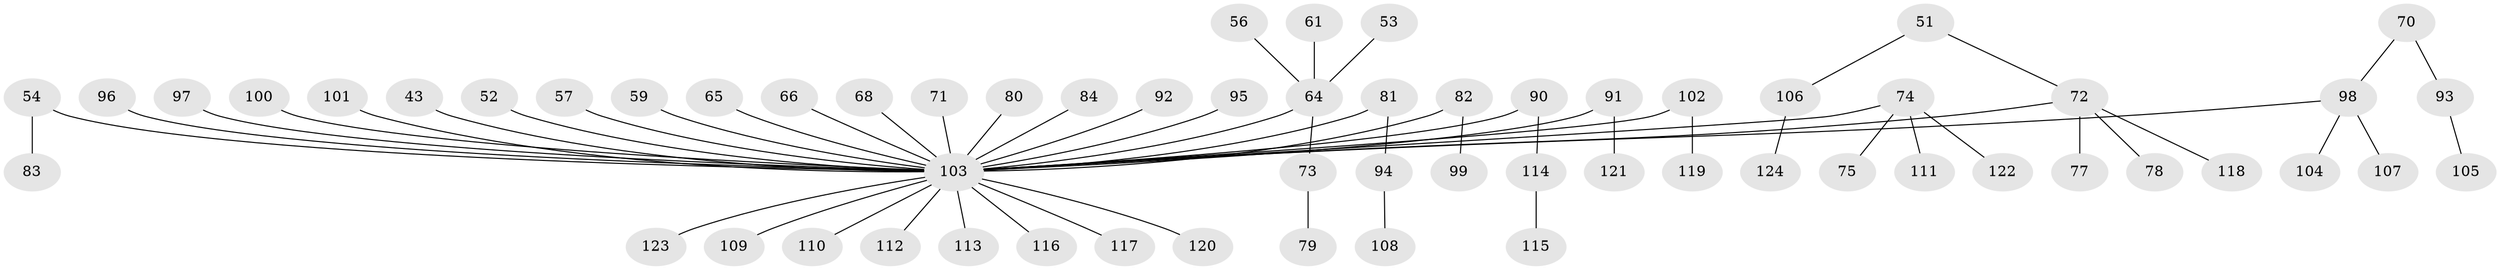 // original degree distribution, {6: 0.016129032258064516, 3: 0.12096774193548387, 7: 0.008064516129032258, 4: 0.04032258064516129, 5: 0.056451612903225805, 1: 0.49193548387096775, 2: 0.2661290322580645}
// Generated by graph-tools (version 1.1) at 2025/52/03/09/25 04:52:47]
// undirected, 62 vertices, 61 edges
graph export_dot {
graph [start="1"]
  node [color=gray90,style=filled];
  43;
  51 [super="+47"];
  52;
  53;
  54;
  56;
  57;
  59;
  61;
  64 [super="+23+14+50"];
  65;
  66;
  68;
  70;
  71;
  72 [super="+42+48"];
  73;
  74 [super="+63+36"];
  75;
  77;
  78;
  79;
  80;
  81;
  82 [super="+29+45"];
  83;
  84;
  90;
  91;
  92;
  93;
  94;
  95;
  96;
  97;
  98 [super="+67+69+85"];
  99;
  100;
  101;
  102;
  103 [super="+10+55+39+89+76+41"];
  104;
  105;
  106;
  107;
  108;
  109;
  110;
  111;
  112;
  113;
  114;
  115;
  116;
  117;
  118;
  119;
  120;
  121;
  122;
  123;
  124;
  43 -- 103;
  51 -- 106;
  51 -- 72;
  52 -- 103;
  53 -- 64;
  54 -- 83;
  54 -- 103;
  56 -- 64;
  57 -- 103;
  59 -- 103;
  61 -- 64;
  64 -- 73;
  64 -- 103;
  65 -- 103;
  66 -- 103;
  68 -- 103;
  70 -- 93;
  70 -- 98;
  71 -- 103;
  72 -- 118;
  72 -- 77;
  72 -- 78;
  72 -- 103;
  73 -- 79;
  74 -- 122;
  74 -- 111;
  74 -- 75;
  74 -- 103;
  80 -- 103;
  81 -- 94;
  81 -- 103;
  82 -- 99;
  82 -- 103;
  84 -- 103;
  90 -- 114;
  90 -- 103;
  91 -- 121;
  91 -- 103;
  92 -- 103;
  93 -- 105;
  94 -- 108;
  95 -- 103;
  96 -- 103;
  97 -- 103;
  98 -- 107;
  98 -- 104;
  98 -- 103;
  100 -- 103;
  101 -- 103;
  102 -- 119;
  102 -- 103;
  103 -- 123;
  103 -- 109;
  103 -- 110;
  103 -- 112;
  103 -- 113;
  103 -- 116;
  103 -- 117;
  103 -- 120;
  106 -- 124;
  114 -- 115;
}

